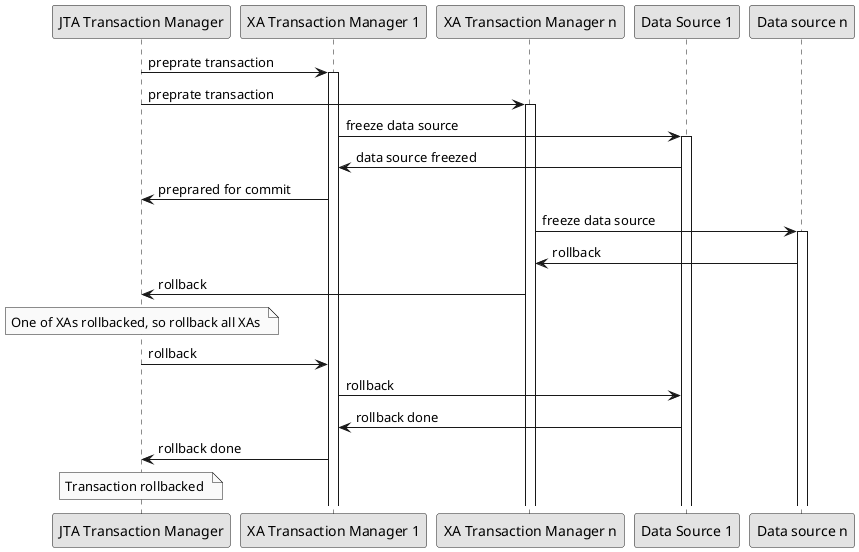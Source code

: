 @startuml
skinparam monochrome true

participant "JTA Transaction Manager" as jta
participant "XA Transaction Manager 1" as xa1
participant "XA Transaction Manager n" as xan
participant "Data Source 1" as ds1
participant "Data source n" as dsn

jta -> xa1: preprate transaction
activate xa1
jta -> xan: preprate transaction
activate xan

xa1 -> ds1: freeze data source  
activate ds1
ds1 -> xa1: data source freezed
xa1 -> jta: preprared for commit

xan -> dsn: freeze data source  
activate dsn
dsn -> xan: rollback
xan -> jta: rollback

note over jta
  One of XAs rollbacked, so rollback all XAs 
end note

jta -> xa1: rollback
xa1 -> ds1: rollback  
ds1 -> xa1: rollback done
xa1 -> jta: rollback done

note over jta
  Transaction rollbacked 
end note

@enduml